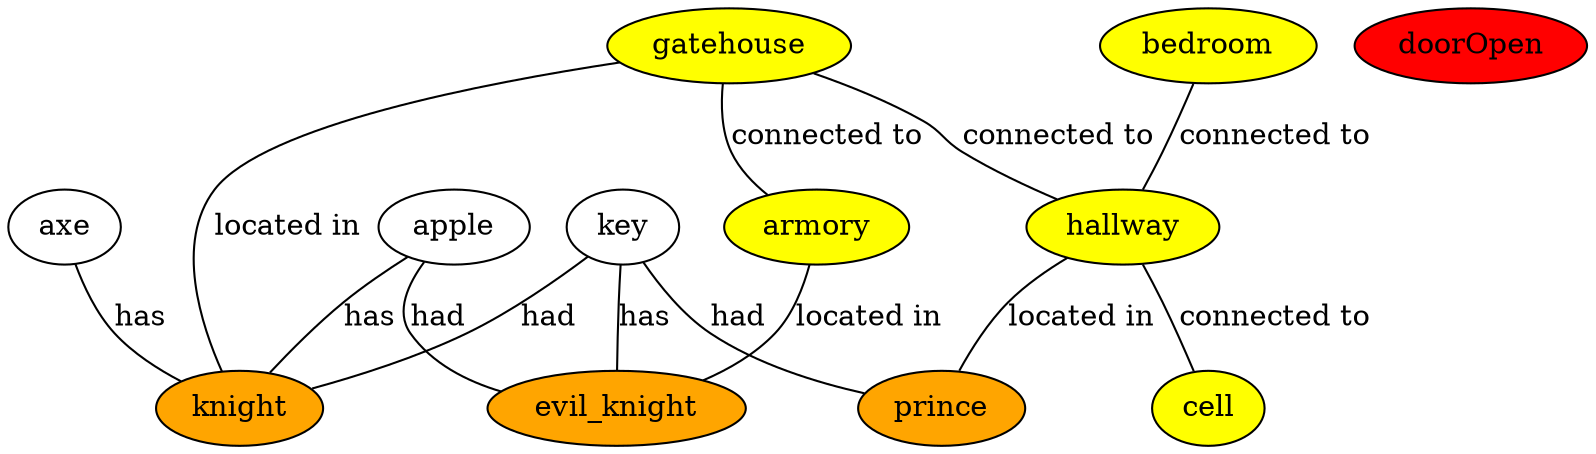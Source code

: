 strict graph  {
gatehouse [fillcolor=yellow, style=filled, type=location];
bedroom [fillcolor=yellow, style=filled, type=location];
armory [fillcolor=yellow, style=filled, type=location];
hallway [fillcolor=yellow, style=filled, type=location];
cell [fillcolor=yellow, style=filled, type=location];
axe [fillcolor=white, style=filled, type=object];
key [fillcolor=white, style=filled, type=object];
apple [fillcolor=white, style=filled, type=object];
knight [fillcolor=orange, style=filled, type=character];
evil_knight [fillcolor=orange, style=filled, type=character];
prince [fillcolor=orange, style=filled, type=character];
doorOpen [fillcolor=red, style=filled, type=statement];
gatehouse -- hallway  [label="connected to"];
gatehouse -- armory  [label="connected to"];
gatehouse -- knight  [label="located in"];
bedroom -- hallway  [label="connected to"];
armory -- evil_knight  [label="located in"];
hallway -- cell  [label="connected to"];
hallway -- prince  [label="located in"];
axe -- knight  [label=has];
key -- evil_knight  [label=has];
key -- prince  [label=had];
key -- knight  [label=had];
apple -- evil_knight  [label=had];
apple -- knight  [label=has];
}
